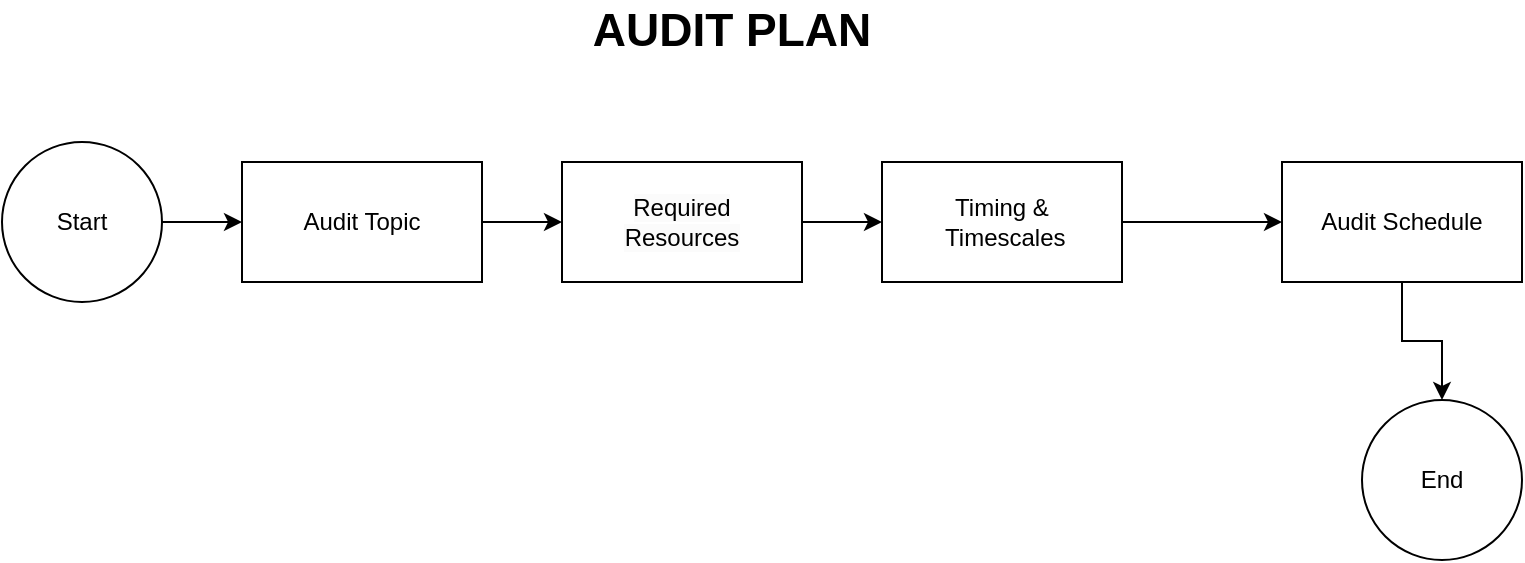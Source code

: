 <mxfile version="24.4.0" type="github" pages="12">
  <diagram id="lnwSR8R6jfKk9h6Ie3Bd" name="Audit Plan">
    <mxGraphModel dx="1050" dy="522" grid="1" gridSize="10" guides="1" tooltips="1" connect="1" arrows="1" fold="1" page="1" pageScale="1" pageWidth="850" pageHeight="1100" math="0" shadow="0">
      <root>
        <mxCell id="0" />
        <mxCell id="1" parent="0" />
        <mxCell id="5NiqL5UEe9PYgALMx7hh-1" value="&lt;b&gt;&lt;font style=&quot;font-size: 23px;&quot;&gt;AUDIT PLAN&lt;/font&gt;&lt;/b&gt;" style="text;html=1;align=center;verticalAlign=middle;whiteSpace=wrap;rounded=0;" parent="1" vertex="1">
          <mxGeometry x="330" y="40" width="150" height="30" as="geometry" />
        </mxCell>
        <mxCell id="YrX_Xoop6cyVScZIV77R-8" style="edgeStyle=orthogonalEdgeStyle;rounded=0;orthogonalLoop=1;jettySize=auto;html=1;exitX=1;exitY=0.5;exitDx=0;exitDy=0;" parent="1" source="YrX_Xoop6cyVScZIV77R-1" edge="1">
          <mxGeometry relative="1" as="geometry">
            <mxPoint x="160" y="151" as="targetPoint" />
          </mxGeometry>
        </mxCell>
        <mxCell id="YrX_Xoop6cyVScZIV77R-1" value="Start" style="ellipse;whiteSpace=wrap;html=1;aspect=fixed;" parent="1" vertex="1">
          <mxGeometry x="40" y="111" width="80" height="80" as="geometry" />
        </mxCell>
        <mxCell id="YrX_Xoop6cyVScZIV77R-10" style="edgeStyle=orthogonalEdgeStyle;rounded=0;orthogonalLoop=1;jettySize=auto;html=1;exitX=1;exitY=0.5;exitDx=0;exitDy=0;" parent="1" source="YrX_Xoop6cyVScZIV77R-3" target="YrX_Xoop6cyVScZIV77R-5" edge="1">
          <mxGeometry relative="1" as="geometry" />
        </mxCell>
        <UserObject label="Audit Topic" link="data:page/id,q2Vaeq3fhbAQ3BX79Ntj" id="YrX_Xoop6cyVScZIV77R-3">
          <mxCell style="rounded=0;whiteSpace=wrap;html=1;" parent="1" vertex="1">
            <mxGeometry x="160" y="121" width="120" height="60" as="geometry" />
          </mxCell>
        </UserObject>
        <mxCell id="q-BE-F-dIzCm2tna2cn6-1" value="" style="edgeStyle=orthogonalEdgeStyle;rounded=0;orthogonalLoop=1;jettySize=auto;html=1;" parent="1" source="YrX_Xoop6cyVScZIV77R-4" target="YrX_Xoop6cyVScZIV77R-6" edge="1">
          <mxGeometry relative="1" as="geometry" />
        </mxCell>
        <mxCell id="YrX_Xoop6cyVScZIV77R-4" value="Timing &amp;amp;&lt;br&gt;&amp;nbsp;Timescales" style="rounded=0;whiteSpace=wrap;html=1;" parent="1" vertex="1">
          <mxGeometry x="480" y="121" width="120" height="60" as="geometry" />
        </mxCell>
        <mxCell id="YrX_Xoop6cyVScZIV77R-11" style="edgeStyle=orthogonalEdgeStyle;rounded=0;orthogonalLoop=1;jettySize=auto;html=1;exitX=1;exitY=0.5;exitDx=0;exitDy=0;" parent="1" source="YrX_Xoop6cyVScZIV77R-5" target="YrX_Xoop6cyVScZIV77R-4" edge="1">
          <mxGeometry relative="1" as="geometry" />
        </mxCell>
        <UserObject label="&lt;br&gt;&lt;span style=&quot;color: rgb(0, 0, 0); font-family: Helvetica; font-size: 12px; font-style: normal; font-variant-ligatures: normal; font-variant-caps: normal; font-weight: 400; letter-spacing: normal; orphans: 2; text-align: center; text-indent: 0px; text-transform: none; widows: 2; word-spacing: 0px; -webkit-text-stroke-width: 0px; white-space: normal; background-color: rgb(251, 251, 251); text-decoration-thickness: initial; text-decoration-style: initial; text-decoration-color: initial; display: inline !important; float: none;&quot;&gt;Required &lt;br&gt;Resources&lt;/span&gt;&lt;div&gt;&lt;br/&gt;&lt;/div&gt;" link="data:page/id,o5pFA6ptwTRjmg64uqGC" id="YrX_Xoop6cyVScZIV77R-5">
          <mxCell style="rounded=0;whiteSpace=wrap;html=1;" parent="1" vertex="1">
            <mxGeometry x="320" y="121" width="120" height="60" as="geometry" />
          </mxCell>
        </UserObject>
        <mxCell id="q-BE-F-dIzCm2tna2cn6-2" value="" style="edgeStyle=orthogonalEdgeStyle;rounded=0;orthogonalLoop=1;jettySize=auto;html=1;" parent="1" source="YrX_Xoop6cyVScZIV77R-6" target="YrX_Xoop6cyVScZIV77R-7" edge="1">
          <mxGeometry relative="1" as="geometry" />
        </mxCell>
        <mxCell id="YrX_Xoop6cyVScZIV77R-6" value="Audit Schedule" style="rounded=0;whiteSpace=wrap;html=1;" parent="1" vertex="1">
          <mxGeometry x="680" y="121" width="120" height="60" as="geometry" />
        </mxCell>
        <mxCell id="YrX_Xoop6cyVScZIV77R-7" value="End" style="ellipse;whiteSpace=wrap;html=1;aspect=fixed;" parent="1" vertex="1">
          <mxGeometry x="720" y="240" width="80" height="80" as="geometry" />
        </mxCell>
      </root>
    </mxGraphModel>
  </diagram>
  <diagram id="X6JPLGF5cvvDZSrAP-lK" name="Plan Details">
    <mxGraphModel dx="1050" dy="522" grid="1" gridSize="10" guides="1" tooltips="1" connect="1" arrows="1" fold="1" page="1" pageScale="1" pageWidth="850" pageHeight="1100" math="0" shadow="0">
      <root>
        <mxCell id="0" />
        <mxCell id="1" parent="0" />
        <mxCell id="zJ_UW1aUisLxtSNOeaRU-3" value="Audit Name" style="rounded=0;whiteSpace=wrap;html=1;" parent="1" vertex="1">
          <mxGeometry x="289" y="176" width="240" height="60" as="geometry" />
        </mxCell>
        <mxCell id="zJ_UW1aUisLxtSNOeaRU-5" value="Audit Objective" style="rounded=0;whiteSpace=wrap;html=1;" parent="1" vertex="1">
          <mxGeometry x="289" y="256" width="240" height="60" as="geometry" />
        </mxCell>
        <mxCell id="zJ_UW1aUisLxtSNOeaRU-6" value="Department" style="rounded=0;whiteSpace=wrap;html=1;" parent="1" vertex="1">
          <mxGeometry x="289" y="336" width="240" height="60" as="geometry" />
        </mxCell>
        <mxCell id="zJ_UW1aUisLxtSNOeaRU-7" value="Process" style="rounded=0;whiteSpace=wrap;html=1;" parent="1" vertex="1">
          <mxGeometry x="289" y="416" width="240" height="60" as="geometry" />
        </mxCell>
        <mxCell id="zJ_UW1aUisLxtSNOeaRU-8" value="Additional Scope" style="rounded=0;whiteSpace=wrap;html=1;" parent="1" vertex="1">
          <mxGeometry x="289" y="496" width="240" height="60" as="geometry" />
        </mxCell>
        <mxCell id="zJ_UW1aUisLxtSNOeaRU-9" value="Audit Criteria&lt;br&gt;Text area for listing standards, policies, or regulations being assessed." style="rounded=0;whiteSpace=wrap;html=1;" parent="1" vertex="1">
          <mxGeometry x="289" y="576" width="240" height="60" as="geometry" />
        </mxCell>
        <mxCell id="6QNcXbgYqfNJcXNbWOAD-5" style="edgeStyle=orthogonalEdgeStyle;rounded=0;orthogonalLoop=1;jettySize=auto;html=1;entryX=0;entryY=0.5;entryDx=0;entryDy=0;" parent="1" source="6QNcXbgYqfNJcXNbWOAD-2" target="6QNcXbgYqfNJcXNbWOAD-4" edge="1">
          <mxGeometry relative="1" as="geometry" />
        </mxCell>
        <mxCell id="6QNcXbgYqfNJcXNbWOAD-2" value="Start" style="ellipse;whiteSpace=wrap;html=1;aspect=fixed;" parent="1" vertex="1">
          <mxGeometry x="170" y="55" width="80" height="80" as="geometry" />
        </mxCell>
        <UserObject label="End" link="data:page/id,lnwSR8R6jfKk9h6Ie3Bd" id="6QNcXbgYqfNJcXNbWOAD-3">
          <mxCell style="ellipse;whiteSpace=wrap;html=1;aspect=fixed;" parent="1" vertex="1">
            <mxGeometry x="550" y="55" width="80" height="80" as="geometry" />
          </mxCell>
        </UserObject>
        <mxCell id="6QNcXbgYqfNJcXNbWOAD-6" style="edgeStyle=orthogonalEdgeStyle;rounded=0;orthogonalLoop=1;jettySize=auto;html=1;exitX=1;exitY=0.5;exitDx=0;exitDy=0;" parent="1" source="6QNcXbgYqfNJcXNbWOAD-4" target="6QNcXbgYqfNJcXNbWOAD-3" edge="1">
          <mxGeometry relative="1" as="geometry" />
        </mxCell>
        <mxCell id="6QNcXbgYqfNJcXNbWOAD-4" value="&lt;b&gt;&lt;font style=&quot;font-size: 16px;&quot;&gt;AUDIT PLAN DETAILS&lt;/font&gt;&lt;/b&gt;" style="rounded=1;whiteSpace=wrap;html=1;" parent="1" vertex="1">
          <mxGeometry x="310" y="65" width="180" height="60" as="geometry" />
        </mxCell>
      </root>
    </mxGraphModel>
  </diagram>
  <diagram id="q2Vaeq3fhbAQ3BX79Ntj" name="Audit Topic">
    <mxGraphModel dx="1050" dy="522" grid="1" gridSize="10" guides="1" tooltips="1" connect="1" arrows="1" fold="1" page="1" pageScale="1" pageWidth="850" pageHeight="1100" math="0" shadow="0">
      <root>
        <mxCell id="0" />
        <mxCell id="1" parent="0" />
        <mxCell id="eNOKokHBGdDFROlR6HYI-2" value="&lt;font style=&quot;font-size: 15px;&quot;&gt;&lt;strong&gt;Topic Name:&lt;/strong&gt; A brief title for the audit topic (e.g., &quot;Procurement Process Compliance&quot;).&lt;/font&gt;" style="rounded=0;whiteSpace=wrap;html=1;" parent="1" vertex="1">
          <mxGeometry x="240" y="180" width="320" height="60" as="geometry" />
        </mxCell>
        <mxCell id="eNOKokHBGdDFROlR6HYI-3" value="&lt;font style=&quot;font-size: 15px;&quot;&gt;&lt;strong&gt;Objective:&lt;/strong&gt; The purpose of auditing this topic (e.g., &quot;Identify gaps in vendor selection practices&quot;).&lt;/font&gt;" style="rounded=0;whiteSpace=wrap;html=1;" parent="1" vertex="1">
          <mxGeometry x="240" y="370" width="320" height="70" as="geometry" />
        </mxCell>
        <mxCell id="eNOKokHBGdDFROlR6HYI-4" value="&lt;font style=&quot;font-size: 15px;&quot;&gt;&lt;strong&gt;Priority Level:&lt;/strong&gt; High, Medium, or Low, based on risk or importance&lt;/font&gt;" style="rounded=0;whiteSpace=wrap;html=1;" parent="1" vertex="1">
          <mxGeometry x="240" y="571" width="320" height="80" as="geometry" />
        </mxCell>
        <mxCell id="5WH4IabSRK4jo-cnwF6_-5" style="edgeStyle=orthogonalEdgeStyle;rounded=0;orthogonalLoop=1;jettySize=auto;html=1;exitX=1;exitY=0.5;exitDx=0;exitDy=0;entryX=0;entryY=0.5;entryDx=0;entryDy=0;" parent="1" source="5WH4IabSRK4jo-cnwF6_-1" target="5WH4IabSRK4jo-cnwF6_-3" edge="1">
          <mxGeometry relative="1" as="geometry" />
        </mxCell>
        <mxCell id="5WH4IabSRK4jo-cnwF6_-1" value="&lt;b&gt;&lt;font style=&quot;font-size: 16px;&quot;&gt;AUDIT TOPIC&lt;/font&gt;&lt;/b&gt;" style="rounded=1;whiteSpace=wrap;html=1;" parent="1" vertex="1">
          <mxGeometry x="350" y="50" width="120" height="60" as="geometry" />
        </mxCell>
        <mxCell id="5WH4IabSRK4jo-cnwF6_-4" style="edgeStyle=orthogonalEdgeStyle;rounded=0;orthogonalLoop=1;jettySize=auto;html=1;exitX=1;exitY=0.5;exitDx=0;exitDy=0;" parent="1" source="5WH4IabSRK4jo-cnwF6_-2" target="5WH4IabSRK4jo-cnwF6_-1" edge="1">
          <mxGeometry relative="1" as="geometry" />
        </mxCell>
        <mxCell id="5WH4IabSRK4jo-cnwF6_-2" value="Start" style="ellipse;whiteSpace=wrap;html=1;aspect=fixed;" parent="1" vertex="1">
          <mxGeometry x="210" y="40" width="80" height="80" as="geometry" />
        </mxCell>
        <UserObject label="End" link="data:page/id,lnwSR8R6jfKk9h6Ie3Bd" id="5WH4IabSRK4jo-cnwF6_-3">
          <mxCell style="ellipse;whiteSpace=wrap;html=1;aspect=fixed;" parent="1" vertex="1">
            <mxGeometry x="540" y="40" width="80" height="80" as="geometry" />
          </mxCell>
        </UserObject>
        <mxCell id="vbwyxKBix4xCpRTmdP4--1" value="&lt;font style=&quot;font-size: 15px;&quot;&gt;&lt;strong&gt;Scope:&lt;/strong&gt; Description of the topic&#39;s focus area (e.g., &quot;Review of purchase orders to ensure compliance with procurement policies&quot;).&lt;/font&gt;" style="rounded=0;whiteSpace=wrap;html=1;" parent="1" vertex="1">
          <mxGeometry x="240" y="270" width="320" height="70" as="geometry" />
        </mxCell>
        <mxCell id="vbwyxKBix4xCpRTmdP4--2" value="&lt;strong style=&quot;font-size: 15px;&quot;&gt;Applicable Standards:&lt;/strong&gt;&amp;nbsp;Relevant standards or guidelines (e.g., &quot;ISO 9001:2015, Section 8.4&quot;)." style="rounded=0;whiteSpace=wrap;html=1;" parent="1" vertex="1">
          <mxGeometry x="240" y="469" width="320" height="70" as="geometry" />
        </mxCell>
        <mxCell id="vbwyxKBix4xCpRTmdP4--3" value="&lt;font style=&quot;font-size: 15px;&quot;&gt;&lt;strong&gt;Department/Process Owner:&lt;/strong&gt; The department or individual responsible for the topic (e.g., Procurement Team).&lt;/font&gt;" style="rounded=0;whiteSpace=wrap;html=1;" parent="1" vertex="1">
          <mxGeometry x="240" y="680" width="320" height="80" as="geometry" />
        </mxCell>
        <mxCell id="vbwyxKBix4xCpRTmdP4--4" value="&lt;font style=&quot;font-size: 15px;&quot;&gt;&lt;strong&gt;Evidence Required:&lt;/strong&gt; List of documents or data to be reviewed (e.g., &quot;Vendor contracts, purchase orders&quot;).&lt;/font&gt;" style="rounded=0;whiteSpace=wrap;html=1;" parent="1" vertex="1">
          <mxGeometry x="241" y="789" width="320" height="80" as="geometry" />
        </mxCell>
      </root>
    </mxGraphModel>
  </diagram>
  <diagram name="Raise Non - Conformity" id="mW-6R9g2St-HQa-Gvcc2">
    <mxGraphModel dx="1434" dy="772" grid="1" gridSize="10" guides="1" tooltips="1" connect="1" arrows="1" fold="1" page="1" pageScale="1" pageWidth="850" pageHeight="1100" math="0" shadow="0">
      <root>
        <mxCell id="0" />
        <mxCell id="1" parent="0" />
        <mxCell id="n-wbg8E86vrRZwKDdy0b-13" value="&lt;font style=&quot;font-size: 25px;&quot;&gt;&lt;b&gt;&lt;u&gt;RAISE NON-CONFORMITY&lt;/u&gt;&lt;/b&gt;&lt;/font&gt;" style="text;html=1;align=center;verticalAlign=middle;resizable=0;points=[];autosize=1;strokeColor=none;fillColor=none;" parent="1" vertex="1">
          <mxGeometry x="230" y="63" width="340" height="40" as="geometry" />
        </mxCell>
        <mxCell id="o8UrbgC1D1KuYhEBTo0t-1" value="&lt;li&gt;&lt;strong&gt;Nonconformity ID&lt;/strong&gt; (Auto-generated unique identifier)&lt;/li&gt;" style="rounded=0;whiteSpace=wrap;html=1;" vertex="1" parent="1">
          <mxGeometry x="40" y="120" width="320" height="40" as="geometry" />
        </mxCell>
        <mxCell id="o8UrbgC1D1KuYhEBTo0t-2" value="&lt;b&gt;Date Raised&lt;/b&gt;" style="rounded=0;whiteSpace=wrap;html=1;" vertex="1" parent="1">
          <mxGeometry x="480" y="120" width="320" height="40" as="geometry" />
        </mxCell>
        <mxCell id="o8UrbgC1D1KuYhEBTo0t-3" value="Auditor Name / ID" style="rounded=0;whiteSpace=wrap;html=1;" vertex="1" parent="1">
          <mxGeometry x="40" y="200" width="320" height="40" as="geometry" />
        </mxCell>
        <mxCell id="CCrLASGQos-RDN-FPQm--1" value="Non Conformity Description" style="rounded=0;whiteSpace=wrap;html=1;" vertex="1" parent="1">
          <mxGeometry x="480" y="201" width="320" height="40" as="geometry" />
        </mxCell>
        <mxCell id="CCrLASGQos-RDN-FPQm--2" value="&#xa;&lt;strong&gt;Category of Nonconformity&lt;/strong&gt; (e.g., ISO standard violation, safety, compliance, quality, etc.)&#xa;&#xa;" style="rounded=0;whiteSpace=wrap;html=1;" vertex="1" parent="1">
          <mxGeometry x="40" y="270" width="320" height="70" as="geometry" />
        </mxCell>
        <mxCell id="CCrLASGQos-RDN-FPQm--3" value="&#xa;&lt;strong&gt;Severity/Impact&lt;/strong&gt; (e.g., Major, Minor, Critical)&#xa;&#xa;" style="rounded=0;whiteSpace=wrap;html=1;" vertex="1" parent="1">
          <mxGeometry x="480" y="271" width="320" height="70" as="geometry" />
        </mxCell>
        <mxCell id="CCrLASGQos-RDN-FPQm--4" value="&#xa;&lt;strong&gt;Evidence/Supporting Documents&lt;/strong&gt; (Attach evidence like photos, documents, or logs)&#xa;&#xa;" style="rounded=0;whiteSpace=wrap;html=1;" vertex="1" parent="1">
          <mxGeometry x="40" y="360" width="320" height="70" as="geometry" />
        </mxCell>
        <mxCell id="CCrLASGQos-RDN-FPQm--6" value="&#xa;&lt;strong&gt;Responsible Party&lt;/strong&gt; (Who is accountable for resolving the nonconformity&#xa;&#xa;" style="rounded=0;whiteSpace=wrap;html=1;" vertex="1" parent="1">
          <mxGeometry x="480" y="360" width="320" height="70" as="geometry" />
        </mxCell>
        <mxCell id="CCrLASGQos-RDN-FPQm--7" value="&lt;strong&gt;Root Cause (if known)&lt;/strong&gt; (Preliminary identification of the underlying cause)" style="rounded=0;whiteSpace=wrap;html=1;" vertex="1" parent="1">
          <mxGeometry x="40" y="460" width="320" height="70" as="geometry" />
        </mxCell>
        <mxCell id="CCrLASGQos-RDN-FPQm--8" value="&#xa;&lt;strong&gt;Deadline for Corrective Action&lt;/strong&gt; (When the issue needs to be resolved by)&#xa;&#xa;" style="rounded=0;whiteSpace=wrap;html=1;" vertex="1" parent="1">
          <mxGeometry x="480" y="460" width="320" height="70" as="geometry" />
        </mxCell>
      </root>
    </mxGraphModel>
  </diagram>
  <diagram id="viNPXzLll0psa8pumUs8" name="Review">
    <mxGraphModel dx="1434" dy="772" grid="1" gridSize="10" guides="1" tooltips="1" connect="1" arrows="1" fold="1" page="1" pageScale="1" pageWidth="850" pageHeight="1100" math="0" shadow="0">
      <root>
        <mxCell id="0" />
        <mxCell id="1" parent="0" />
        <mxCell id="W_Hj_2ecLi17fZ0h97jI-1" value="&lt;font style=&quot;font-size: 25px;&quot;&gt;&lt;b&gt;&lt;u&gt;REVIEW RESPONSE&lt;/u&gt;&lt;/b&gt;&lt;/font&gt;" style="text;html=1;align=center;verticalAlign=middle;resizable=0;points=[];autosize=1;strokeColor=none;fillColor=none;" vertex="1" parent="1">
          <mxGeometry x="265" y="43" width="270" height="40" as="geometry" />
        </mxCell>
        <mxCell id="W_Hj_2ecLi17fZ0h97jI-2" value="&lt;li&gt;&lt;strong&gt;Nonconformity ID&lt;/strong&gt; (Auto-generated unique identifier)&lt;/li&gt;" style="rounded=0;whiteSpace=wrap;html=1;" vertex="1" parent="1">
          <mxGeometry x="40" y="100" width="320" height="40" as="geometry" />
        </mxCell>
        <mxCell id="W_Hj_2ecLi17fZ0h97jI-3" value="&lt;b&gt;Date Reviewed&lt;/b&gt;" style="rounded=0;whiteSpace=wrap;html=1;" vertex="1" parent="1">
          <mxGeometry x="480" y="100" width="320" height="40" as="geometry" />
        </mxCell>
        <mxCell id="W_Hj_2ecLi17fZ0h97jI-4" value="Auditor Name / ID" style="rounded=0;whiteSpace=wrap;html=1;" vertex="1" parent="1">
          <mxGeometry x="40" y="180" width="320" height="40" as="geometry" />
        </mxCell>
        <mxCell id="W_Hj_2ecLi17fZ0h97jI-5" value="&#xa;&lt;strong&gt;Response Status&lt;/strong&gt; (e.g., Accepted, Rejected, In Progress)&#xa;&#xa;" style="rounded=0;whiteSpace=wrap;html=1;" vertex="1" parent="1">
          <mxGeometry x="480" y="181" width="320" height="40" as="geometry" />
        </mxCell>
        <mxCell id="W_Hj_2ecLi17fZ0h97jI-6" value="&#xa;Corrective Action Description&#xa;&#xa;" style="rounded=0;whiteSpace=wrap;html=1;" vertex="1" parent="1">
          <mxGeometry x="40" y="250" width="320" height="70" as="geometry" />
        </mxCell>
        <mxCell id="W_Hj_2ecLi17fZ0h97jI-7" value="&#xa;Corrective Action Plan Due Date&#xa;&#xa;" style="rounded=0;whiteSpace=wrap;html=1;" vertex="1" parent="1">
          <mxGeometry x="480" y="251" width="320" height="70" as="geometry" />
        </mxCell>
        <mxCell id="W_Hj_2ecLi17fZ0h97jI-8" value="&#xa;&lt;strong&gt;Effectiveness of Action&lt;/strong&gt; (Was the corrective action effective in resolving the issue?)&#xa;&#xa;" style="rounded=0;whiteSpace=wrap;html=1;" vertex="1" parent="1">
          <mxGeometry x="40" y="340" width="320" height="70" as="geometry" />
        </mxCell>
        <mxCell id="W_Hj_2ecLi17fZ0h97jI-9" value="&#xa;&lt;strong&gt;Supporting Documentation&lt;/strong&gt; (Additional documents or evidence supporting the review)&#xa;&#xa;" style="rounded=0;whiteSpace=wrap;html=1;" vertex="1" parent="1">
          <mxGeometry x="480" y="340" width="320" height="70" as="geometry" />
        </mxCell>
        <mxCell id="W_Hj_2ecLi17fZ0h97jI-10" value="&#xa;&lt;strong&gt;Comments/Notes&lt;/strong&gt; (Auditor’s observations and feedback on the response)&#xa;&#xa;" style="rounded=0;whiteSpace=wrap;html=1;" vertex="1" parent="1">
          <mxGeometry x="40" y="440" width="320" height="70" as="geometry" />
        </mxCell>
        <mxCell id="W_Hj_2ecLi17fZ0h97jI-22" value="&lt;font style=&quot;font-size: 25px;&quot;&gt;&lt;b&gt;&lt;u&gt;CLOSE NON-CONFORMITY&lt;/u&gt;&lt;/b&gt;&lt;/font&gt;" style="text;html=1;align=center;verticalAlign=middle;resizable=0;points=[];autosize=1;strokeColor=none;fillColor=none;" vertex="1" parent="1">
          <mxGeometry x="227" y="569" width="350" height="40" as="geometry" />
        </mxCell>
        <mxCell id="W_Hj_2ecLi17fZ0h97jI-23" value="&lt;strong&gt;Nonconformity ID&lt;/strong&gt;&amp;nbsp;(Auto-generated unique identifier)" style="rounded=0;whiteSpace=wrap;html=1;" vertex="1" parent="1">
          <mxGeometry x="42" y="626" width="320" height="40" as="geometry" />
        </mxCell>
        <mxCell id="W_Hj_2ecLi17fZ0h97jI-24" value="&lt;b&gt;Date Closed&lt;/b&gt;" style="rounded=0;whiteSpace=wrap;html=1;" vertex="1" parent="1">
          <mxGeometry x="482" y="626" width="320" height="40" as="geometry" />
        </mxCell>
        <mxCell id="W_Hj_2ecLi17fZ0h97jI-25" value="Auditor Name / ID" style="rounded=0;whiteSpace=wrap;html=1;" vertex="1" parent="1">
          <mxGeometry x="42" y="706" width="320" height="40" as="geometry" />
        </mxCell>
        <mxCell id="W_Hj_2ecLi17fZ0h97jI-26" value="&lt;br&gt;&lt;strong&gt;Verification Status&lt;/strong&gt; (e.g., Verified, Not Verified)" style="rounded=0;whiteSpace=wrap;html=1;" vertex="1" parent="1">
          <mxGeometry x="482" y="707" width="320" height="40" as="geometry" />
        </mxCell>
        <mxCell id="W_Hj_2ecLi17fZ0h97jI-27" value="&lt;strong&gt;Final Resolution Description&lt;/strong&gt;&amp;nbsp;(A summary of how the nonconformity was resolved)" style="rounded=0;whiteSpace=wrap;html=1;" vertex="1" parent="1">
          <mxGeometry x="42" y="776" width="320" height="70" as="geometry" />
        </mxCell>
        <mxCell id="W_Hj_2ecLi17fZ0h97jI-28" value="&#xa;&lt;strong&gt;Effectiveness of Action Verified&lt;/strong&gt; (Yes/No or how the effectiveness was verified)&#xa;&#xa;" style="rounded=0;whiteSpace=wrap;html=1;" vertex="1" parent="1">
          <mxGeometry x="482" y="777" width="320" height="70" as="geometry" />
        </mxCell>
        <mxCell id="W_Hj_2ecLi17fZ0h97jI-29" value="&#xa;&lt;strong&gt;Root Cause Addressed&lt;/strong&gt; (Yes/No – whether the root cause has been fully addressed)&#xa;&#xa;" style="rounded=0;whiteSpace=wrap;html=1;" vertex="1" parent="1">
          <mxGeometry x="42" y="866" width="320" height="70" as="geometry" />
        </mxCell>
        <mxCell id="W_Hj_2ecLi17fZ0h97jI-30" value="&#xa;&lt;strong&gt;Evidence of Resolution&lt;/strong&gt; (Attach any supporting documentation that shows resolution)&#xa;&#xa;" style="rounded=0;whiteSpace=wrap;html=1;" vertex="1" parent="1">
          <mxGeometry x="482" y="866" width="320" height="70" as="geometry" />
        </mxCell>
        <mxCell id="W_Hj_2ecLi17fZ0h97jI-31" value="&lt;br&gt;&lt;strong&gt;Comments/Feedback&lt;/strong&gt; (Final remarks from the auditor)&lt;div&gt;&lt;br/&gt;&lt;/div&gt;" style="rounded=0;whiteSpace=wrap;html=1;" vertex="1" parent="1">
          <mxGeometry x="42" y="966" width="320" height="70" as="geometry" />
        </mxCell>
      </root>
    </mxGraphModel>
  </diagram>
  <diagram id="hC9DeblkLHjlxMgl4jq0" name="Page-3">
    <mxGraphModel dx="1434" dy="772" grid="1" gridSize="10" guides="1" tooltips="1" connect="1" arrows="1" fold="1" page="1" pageScale="1" pageWidth="850" pageHeight="1100" math="0" shadow="0">
      <root>
        <mxCell id="0" />
        <mxCell id="1" parent="0" />
        <mxCell id="Ibg9jEnZcSWLd0fKTlPn-1" value="Audit Management System&#xa;├── User Roles and Permissions&#xa;│   ├── Auditors&#xa;│   │   ├── Raise Nonconformities&#xa;│   │   ├── Review Responses&#xa;│   │   └── Close Nonconformities&#xa;│   ├── Auditees&#xa;│   │   ├── Receive Findings&#xa;│   │   ├── Submit Justifications&#xa;│   │   ├── Root Cause Analysis&#xa;│   │   └── Corrective Action Plans&#xa;│   └── System Administrator&#xa;│       ├── Manage User Roles&#xa;│       ├── Manage Permissions&#xa;│       └── System Configuration&#xa;├── Audit Plan&#xa;│   ├── Audit Topics&#xa;│   ├── Required Resources&#xa;│   ├── Timings and Timescales&#xa;│   └── Audit Schedule&#xa;├── Nonconformity Management Module&#xa;│   ├── Raise Nonconformity&#xa;│   │   ├── Document Type and Severity&#xa;│   │   └── Attach Documents and Evidence&#xa;│   ├── Assign Nonconformity&#xa;│   │   ├── Assign to Department or Individual&#xa;│   │   └── Notify Assigned Auditee&#xa;├── Auditee Evaluation and Response Module&#xa;│   ├── Nonconformity Evaluation&#xa;│   │   ├── Accept Findings&#xa;│   │   └── Reject Findings with Justification&#xa;│   ├── Submit Root Cause Analysis&#xa;│   │   ├── Cause Classification&#xa;│   │   ├── Contributing Factors&#xa;│   │   └── Evidence Submission&#xa;├── Corrective Action Plan (CAP) Submission&#xa;│   ├── Submit CAP&#xa;│   │   ├── Actions to Resolve&#xa;│   │   ├── Responsible Person&#xa;│   │   └── Deadline (SMART Criteria)&#xa;│   ├── Approve CAP&#xa;│       ├── Auditor Review&#xa;│       └── Lock Approved CAP&#xa;├── Implementation Tracking&#xa;│   ├── Track Corrective Actions&#xa;│   └── Notifications and Reminders&#xa;├── Nonconformity Closure&#xa;│   ├── Verify Corrective Actions&#xa;│   │   ├── Mark as Closed&#xa;│   │   └── Reopen if Issues Persist&#xa;├── Reporting and Documentation&#xa;│   ├── Nonconformity Report Generation&#xa;│   ├── Audit Trail&#xa;│   └── Audit Findings Dashboard and Metrics" style="text;whiteSpace=wrap;" parent="1" vertex="1">
          <mxGeometry x="80" y="40" width="670" height="1050" as="geometry" />
        </mxCell>
      </root>
    </mxGraphModel>
  </diagram>
  <diagram id="o5pFA6ptwTRjmg64uqGC" name="Required Resources">
    <mxGraphModel dx="1050" dy="522" grid="1" gridSize="10" guides="1" tooltips="1" connect="1" arrows="1" fold="1" page="1" pageScale="1" pageWidth="850" pageHeight="1100" math="0" shadow="0">
      <root>
        <mxCell id="0" />
        <mxCell id="1" parent="0" />
        <mxCell id="E-sHhzWmIK0naYJYRtSK-1" value="&lt;b&gt;&lt;font style=&quot;font-size: 16px;&quot;&gt;REQUIRED RESOURCES&lt;/font&gt;&lt;/b&gt;" style="text;html=1;align=center;verticalAlign=middle;whiteSpace=wrap;rounded=0;" parent="1" vertex="1">
          <mxGeometry x="426" y="40" width="200" height="30" as="geometry" />
        </mxCell>
        <mxCell id="E-sHhzWmIK0naYJYRtSK-2" value="Personnel Required&lt;br&gt;Multi-select dropdown for selecting team members (auditors, technical experts, etc.)." style="rounded=0;whiteSpace=wrap;html=1;" parent="1" vertex="1">
          <mxGeometry x="189" y="100" width="680" height="60" as="geometry" />
        </mxCell>
        <mxCell id="XKKasrAWKx0mt9vLgh9H-1" value="Document Name" style="rounded=0;whiteSpace=wrap;html=1;" parent="1" vertex="1">
          <mxGeometry x="98" y="240" width="110" height="60" as="geometry" />
        </mxCell>
        <mxCell id="XKKasrAWKx0mt9vLgh9H-2" value="Document Category" style="rounded=0;whiteSpace=wrap;html=1;" parent="1" vertex="1">
          <mxGeometry x="218" y="240" width="120" height="60" as="geometry" />
        </mxCell>
        <mxCell id="XKKasrAWKx0mt9vLgh9H-5" value="Responsible Department" style="rounded=0;whiteSpace=wrap;html=1;" parent="1" vertex="1">
          <mxGeometry x="348" y="240" width="150" height="60" as="geometry" />
        </mxCell>
        <mxCell id="XKKasrAWKx0mt9vLgh9H-6" value="Purpose" style="rounded=0;whiteSpace=wrap;html=1;" parent="1" vertex="1">
          <mxGeometry x="508" y="240" width="110" height="60" as="geometry" />
        </mxCell>
        <mxCell id="XKKasrAWKx0mt9vLgh9H-7" value="Deadline Date" style="rounded=0;whiteSpace=wrap;html=1;" parent="1" vertex="1">
          <mxGeometry x="628" y="240" width="110" height="60" as="geometry" />
        </mxCell>
        <mxCell id="XKKasrAWKx0mt9vLgh9H-8" value="ADD MORE" style="rounded=1;whiteSpace=wrap;html=1;fillColor=#0050ef;fontColor=#ffffff;strokeColor=#001DBC;" parent="1" vertex="1">
          <mxGeometry x="768" y="240" width="120" height="60" as="geometry" />
        </mxCell>
        <mxCell id="hZfqaHafyCbD9cGBl5Lh-10" style="edgeStyle=orthogonalEdgeStyle;rounded=0;orthogonalLoop=1;jettySize=auto;html=1;exitX=0.5;exitY=1;exitDx=0;exitDy=0;entryX=1;entryY=0.5;entryDx=0;entryDy=0;" parent="1" source="hZfqaHafyCbD9cGBl5Lh-12" target="hZfqaHafyCbD9cGBl5Lh-13" edge="1">
          <mxGeometry relative="1" as="geometry" />
        </mxCell>
        <mxCell id="hZfqaHafyCbD9cGBl5Lh-11" style="edgeStyle=orthogonalEdgeStyle;rounded=0;orthogonalLoop=1;jettySize=auto;html=1;exitX=0.5;exitY=1;exitDx=0;exitDy=0;entryX=0;entryY=0.5;entryDx=0;entryDy=0;" parent="1" source="hZfqaHafyCbD9cGBl5Lh-12" target="hZfqaHafyCbD9cGBl5Lh-14" edge="1">
          <mxGeometry relative="1" as="geometry" />
        </mxCell>
        <mxCell id="hZfqaHafyCbD9cGBl5Lh-12" value="Start" style="ellipse;whiteSpace=wrap;html=1;aspect=fixed;" parent="1" vertex="1">
          <mxGeometry x="470" y="340" width="80" height="80" as="geometry" />
        </mxCell>
        <mxCell id="hZfqaHafyCbD9cGBl5Lh-13" value="StakeHolder" style="rounded=0;whiteSpace=wrap;html=1;" parent="1" vertex="1">
          <mxGeometry x="306" y="450" width="120" height="60" as="geometry" />
        </mxCell>
        <mxCell id="hZfqaHafyCbD9cGBl5Lh-14" value="DCM" style="rounded=0;whiteSpace=wrap;html=1;" parent="1" vertex="1">
          <mxGeometry x="590" y="450" width="120" height="60" as="geometry" />
        </mxCell>
        <mxCell id="hZfqaHafyCbD9cGBl5Lh-15" style="edgeStyle=orthogonalEdgeStyle;rounded=0;orthogonalLoop=1;jettySize=auto;html=1;exitX=0.5;exitY=0;exitDx=0;exitDy=0;entryX=0.5;entryY=1;entryDx=0;entryDy=0;" parent="1" source="hZfqaHafyCbD9cGBl5Lh-17" target="hZfqaHafyCbD9cGBl5Lh-13" edge="1">
          <mxGeometry relative="1" as="geometry">
            <mxPoint x="454.75" y="750" as="targetPoint" />
            <mxPoint x="510" y="670" as="sourcePoint" />
          </mxGeometry>
        </mxCell>
        <mxCell id="hZfqaHafyCbD9cGBl5Lh-16" style="edgeStyle=orthogonalEdgeStyle;rounded=0;orthogonalLoop=1;jettySize=auto;html=1;exitX=0.5;exitY=0;exitDx=0;exitDy=0;entryX=0.408;entryY=0.996;entryDx=0;entryDy=0;entryPerimeter=0;" parent="1" source="hZfqaHafyCbD9cGBl5Lh-17" target="hZfqaHafyCbD9cGBl5Lh-14" edge="1">
          <mxGeometry relative="1" as="geometry">
            <mxPoint x="564.75" y="750" as="targetPoint" />
            <mxPoint x="510" y="670" as="sourcePoint" />
          </mxGeometry>
        </mxCell>
        <UserObject label="End" link="data:page/id,lnwSR8R6jfKk9h6Ie3Bd" id="hZfqaHafyCbD9cGBl5Lh-17">
          <mxCell style="ellipse;whiteSpace=wrap;html=1;aspect=fixed;" parent="1" vertex="1">
            <mxGeometry x="470" y="630" width="80" height="80" as="geometry" />
          </mxCell>
        </UserObject>
      </root>
    </mxGraphModel>
  </diagram>
  <diagram id="wzSZMDnMDxfwQ8pFT8Lr" name="Page-8">
    <mxGraphModel dx="1114" dy="550" grid="1" gridSize="10" guides="1" tooltips="1" connect="1" arrows="1" fold="1" page="1" pageScale="1" pageWidth="850" pageHeight="1100" math="0" shadow="0">
      <root>
        <mxCell id="0" />
        <mxCell id="1" parent="0" />
        <mxCell id="M8AmNFa0SrrIDIYaV7ys-2" value="&lt;b style=&quot;text-wrap-mode: nowrap;&quot;&gt;&lt;font style=&quot;font-size: 18px;&quot;&gt;Document Managment System&lt;/font&gt;&lt;/b&gt;" style="rounded=1;whiteSpace=wrap;html=1;" vertex="1" parent="1">
          <mxGeometry x="250" y="120" width="300" height="60" as="geometry" />
        </mxCell>
        <mxCell id="M8AmNFa0SrrIDIYaV7ys-3" value="Start" style="ellipse;whiteSpace=wrap;html=1;aspect=fixed;" vertex="1" parent="1">
          <mxGeometry x="90" y="110" width="80" height="80" as="geometry" />
        </mxCell>
        <mxCell id="M8AmNFa0SrrIDIYaV7ys-4" value="End" style="ellipse;whiteSpace=wrap;html=1;aspect=fixed;" vertex="1" parent="1">
          <mxGeometry x="630" y="110" width="80" height="80" as="geometry" />
        </mxCell>
      </root>
    </mxGraphModel>
  </diagram>
  <diagram id="oqZFtcRyAseJt_Be3MBC" name="Page-9">
    <mxGraphModel dx="1114" dy="550" grid="1" gridSize="10" guides="1" tooltips="1" connect="1" arrows="1" fold="1" page="1" pageScale="1" pageWidth="850" pageHeight="1100" math="0" shadow="0">
      <root>
        <mxCell id="0" />
        <mxCell id="1" parent="0" />
        <mxCell id="onYEMt5nejddXEX5JsE8-1" value="&lt;font style=&quot;font-size: 22px;&quot;&gt;&lt;b&gt;Stakeholder&lt;/b&gt;&lt;/font&gt;" style="text;html=1;align=center;verticalAlign=middle;resizable=0;points=[];autosize=1;strokeColor=none;fillColor=none;" vertex="1" parent="1">
          <mxGeometry x="315" y="20" width="150" height="40" as="geometry" />
        </mxCell>
        <mxCell id="onYEMt5nejddXEX5JsE8-2" value="Choose Auditess" style="rounded=0;whiteSpace=wrap;html=1;" vertex="1" parent="1">
          <mxGeometry x="320" y="140" width="120" height="60" as="geometry" />
        </mxCell>
      </root>
    </mxGraphModel>
  </diagram>
  <diagram id="pQjyzq0iqgrYzBJx_Rjg" name="Page-10">
    <mxGraphModel dx="1013" dy="500" grid="1" gridSize="10" guides="1" tooltips="1" connect="1" arrows="1" fold="1" page="1" pageScale="1" pageWidth="850" pageHeight="1100" math="0" shadow="0">
      <root>
        <mxCell id="0" />
        <mxCell id="1" parent="0" />
        <mxCell id="eXzdJFSAje5jBEXkIKhx-1" value="Timings and Timescales  &#xa;├── Overview  &#xa;│   ├── Description:  &#xa;│   │   This module focuses on defining, managing, and monitoring the timeline of audit activities.  &#xa;│   │   It ensures all audit phases are executed within the defined schedules and durations.  &#xa;│   │   Includes flexibility to reschedule phases based on unforeseen circumstances.  &#xa;│   ├── Key Objectives:  &#xa;│   │   ├── Provide clear deadlines for each audit phase.  &#xa;│   │   ├── Allow rescheduling based on availability of resources or delays.  &#xa;│   │   ├── Ensure auditors and auditees have visibility of audit timelines.  &#xa;│   │   └── Maintain an audit trail of changes to schedules.  &#xa;├── Components  &#xa;│   ├── Schedule Dates:  &#xa;│   │   ├── Define start and end dates for:  &#xa;│   │   │   ├── Planning Phase  &#xa;│   │   │   ├── Execution Phase  &#xa;│   │   │   ├── Reporting Phase  &#xa;│   │   │   ├── Nonconformity Response Phase  &#xa;│   │   │   └── Corrective Action Implementation Phase  &#xa;│   │   ├── Example:  &#xa;│   │   │   ├── Start Date: 01-Dec-2024  &#xa;│   │   │   ├── End Date: 15-Dec-2024  &#xa;│   │   │   └── Buffer for Adjustments: 2 Days  &#xa;│   │   └── Notifications: Automatic reminders and alerts for approaching deadlines.  &#xa;│   ├── Duration of Each Phase:  &#xa;│   │   ├── Determine how long each phase will take:  &#xa;│   │   │   ├── Planning Phase: 2 Weeks  &#xa;│   │   │   ├── Execution Phase: 3 Weeks  &#xa;│   │   │   ├── Reporting Phase: 1 Week  &#xa;│   │   │   ├── Nonconformity Response Phase: 2 Weeks  &#xa;│   │   │   └── Corrective Action Implementation Phase: Ongoing  &#xa;│   │   ├── Manage overlaps for parallel tasks to optimize timelines.  &#xa;│   │   └── Use Gantt charts or similar tools to visualize timelines.  &#xa;├── Permissions  &#xa;│   ├── Create:  &#xa;│   │   ├── Allowed for: **Auditors**  &#xa;│   │   └── Tasks:  &#xa;│   │       ├── Add new schedule entries for audit phases.  &#xa;│   │       ├── Propose tentative timelines for auditee response.  &#xa;│   │       └── Input buffer periods for delays or conflicts.  &#xa;│   ├── Read:  &#xa;│   │   ├── Allowed for: **Auditors, System Administrators**  &#xa;│   │   └── Tasks:  &#xa;│   │       ├── View current and past audit schedules.  &#xa;│   │       ├── Monitor deadlines and track real-time status of audit phases.  &#xa;│   │       └── Access a historical log of timing adjustments.  &#xa;│   ├── Update:  &#xa;│   │   ├── Allowed for: **Auditors**  &#xa;│   │   └── Tasks:  &#xa;│   │       ├── Modify start or end dates if delays occur.  &#xa;│   │       ├── Adjust phase durations based on resource availability.  &#xa;│   │       └── Reassign timelines if conflicts with other audits arise.  &#xa;│   ├── Delete:  &#xa;│   │   ├── Allowed for: **System Administrators**  &#xa;│   │   └── Tasks:  &#xa;│   │       ├── Remove outdated or cancelled schedules.  &#xa;│   │       ├── Clear incorrect entries in the schedule.  &#xa;│   │       └── Ensure deleted records are logged for audit trail.  &#xa;├── Workflow  &#xa;│   ├── Step 1: **Define Timings and Timescales**  &#xa;│   │   ├── Auditor creates an initial timeline for the audit plan.  &#xa;│   │   ├── Key inputs:  &#xa;│   │   │   ├── Start and end dates for each phase.  &#xa;│   │   │   ├── Availability of resources.  &#xa;│   │   │   ├── Organizational priorities.  &#xa;│   │   │   └── Required buffer periods.  &#xa;│   │   └── Example: Planning Phase: 01-Dec-2024 to 14-Dec-2024  &#xa;│   ├── Step 2: **Approval and Notifications**  &#xa;│   │   ├── Timeline is shared with relevant stakeholders (e.g., Auditors, Auditees).  &#xa;│   │   ├── System sends notifications for deadlines and milestones.  &#xa;│   │   └── Adjustments can be requested during this stage.  &#xa;│   ├── Step 3: **Monitor and Update Timelines**  &#xa;│   │   ├── Auditors track real-time progress of each phase.  &#xa;│   │   ├── Adjustments are made in case of delays or resource shortages.  &#xa;│   │   ├── Automatic notifications sent to affected stakeholders for updates.  &#xa;│   │   └── Changes logged for audit trail.  &#xa;│   ├── Step 4: **Completion**  &#xa;│   │   ├── Final phase timelines locked for reporting.  &#xa;│   │   └── Historical data is archived for future audits.  &#xa;├── Features  &#xa;│   ├── Gantt Chart Visualization: To track overlapping phases.  &#xa;│   ├── Automatic Reminders: To notify stakeholders of deadlines.  &#xa;│   ├── Audit Trail: To log changes to timings and timescales.  &#xa;│   ├── Conflict Checker: To ensure resources aren’t overbooked.  &#xa;│   └── Report Generation: Export timelines and schedules for documentation." style="text;whiteSpace=wrap;" vertex="1" parent="1">
          <mxGeometry x="90" y="10" width="710" height="1250" as="geometry" />
        </mxCell>
      </root>
    </mxGraphModel>
  </diagram>
  <diagram id="vQ_rprRKp0mrq_bhoC6c" name="Page-11">
    <mxGraphModel dx="1114" dy="550" grid="1" gridSize="10" guides="1" tooltips="1" connect="1" arrows="1" fold="1" page="1" pageScale="1" pageWidth="850" pageHeight="1100" math="0" shadow="0">
      <root>
        <mxCell id="0" />
        <mxCell id="1" parent="0" />
        <mxCell id="pYh_apa1c2o0lE3EVgvo-1" value="Audit Plan UI&#xa;|&#xa;├── 1. Audit Plan Overview Screen&#xa;|   ├── Overview of the Audit Plan&#xa;|   ├── Display general details like Audit Name, Scope, and Objectives.&#xa;|   ├── User Permissions:&#xa;|   |   ├── **Auditors**: Can view, edit, and modify audit details.&#xa;|   |   └── **Auditees**: Can only view the overview.&#xa;|   └── Actions:&#xa;|       ├── Edit Audit Plan (Auditors)&#xa;|       └── View Audit Plan (Auditees)&#xa;|&#xa;├── 2. Audit Topics Screen&#xa;|   ├── List of Audit Topics&#xa;|   |   ├── Each topic displayed with a title and description.&#xa;|   |   └── Permissions:&#xa;|   |       ├── **Auditors**: Can add, edit, or remove topics.&#xa;|   |       └── **Auditees**: Can only view topics.&#xa;|   └── Actions:&#xa;|       ├── Add/Edit Topic (Auditors)&#xa;|       └── View Topic Details (Auditees)&#xa;|&#xa;├── 3. Required Resources Screen&#xa;|   ├── Personnel Assignment Section&#xa;|   |   ├── Display list of personnel required for each audit task.&#xa;|   |   ├── List of assigned personnel for each audit topic.&#xa;|   |   └── Permissions:&#xa;|   |       ├── **System Admins**: Can assign personnel.&#xa;|   |       ├── **Auditors**: Can suggest or modify assignments.&#xa;|   |       └── **Auditees**: Can confirm availability.&#xa;|   ├── Documentation Section&#xa;|   |   ├── List of required documents (with upload/download option).&#xa;|   |   └── Permissions:&#xa;|   |       ├── **Auditors**: Can request and review documents.&#xa;|   |       └── **Auditees**: Can upload and view documents.&#xa;|   └── Actions:&#xa;|       ├── Assign Personnel (System Admins)&#xa;|       ├── Suggest Personnel (Auditors)&#xa;|       └── Upload Documentation (Auditees)&#xa;|&#xa;├── 4. Timings and Timescales Screen&#xa;|   ├── Audit Dates and Timescales&#xa;|   |   ├── Calendar view showing planned dates for each activity.&#xa;|   |   ├── Timeline for the audit process (e.g., start and end dates for each phase).&#xa;|   |   └── Permissions:&#xa;|   |       ├── **System Admins**: Can set audit dates.&#xa;|   |       ├── **Auditors**: Can suggest timing adjustments.&#xa;|   |       └── **Auditees**: Can confirm their availability.&#xa;|   ├── Opening Meeting Agenda&#xa;|   |   ├── Display the agenda with detailed timing and activities.&#xa;|   |   └── Permissions:&#xa;|   |       ├── **Auditors**: Can prepare and modify the agenda.&#xa;|   |       └── **Auditees**: Can only view the agenda.&#xa;|   └── Actions:&#xa;|       ├── Edit Dates (System Admins)&#xa;|       ├── Suggest Timing Adjustments (Auditors)&#xa;|       └── Confirm Availability (Auditees)&#xa;|&#xa;├── 5. Audit Schedule Screen&#xa;|   ├── Detailed Activity List&#xa;|   |   ├── List of audit activities (e.g., documentation review, meetings).&#xa;|   |   ├── Display who is responsible for each activity.&#xa;|   |   └── Permissions:&#xa;|   |       ├── **Auditors**: Can create, assign, or modify activities.&#xa;|   |       └── **Auditees**: Can view assigned activities.&#xa;|   ├── Resource Requirements for Activities&#xa;|   |   ├── List of resources (tools, systems, people) required for each activity.&#xa;|   |   └── Permissions:&#xa;|   |       ├── **Auditors**: Can define resource requirements.&#xa;|   |       └── **Auditees**: Ensure resources are available for the activities.&#xa;|   └── Actions:&#xa;|       ├── Add/Modify Activity (Auditors)&#xa;|       ├── View Activities (Auditees)&#xa;|       └── Confirm Resource Availability (Auditees)&#xa;|&#xa;└── 6. Audit Summary and Confirmation Screen&#xa;    ├── Summary of the Audit Plan&#xa;    ├── Final confirmation of all topics, resources, and schedules.&#xa;    ├── User Permissions:&#xa;    |   ├── **Auditors**: Can review the final summary and make any last adjustments.&#xa;    |   └── **Auditees**: Can only view and confirm.&#xa;    └── Actions:&#xa;        ├── Confirm Final Plan (Auditees)&#xa;        └── Review and Adjust (Auditors)" style="text;whiteSpace=wrap;" vertex="1" parent="1">
          <mxGeometry x="210" y="80" width="490" height="1230" as="geometry" />
        </mxCell>
      </root>
    </mxGraphModel>
  </diagram>
  <diagram id="RQ-eYbyqXjk2bQYSHkOz" name="Timings and Timescales">
    <mxGraphModel dx="1615" dy="803" grid="1" gridSize="10" guides="1" tooltips="1" connect="1" arrows="1" fold="1" page="1" pageScale="1" pageWidth="850" pageHeight="1100" math="0" shadow="0">
      <root>
        <mxCell id="0" />
        <mxCell id="1" parent="0" />
        <mxCell id="XHb9oUEetxBwOP2MdBU4-6" value="" style="edgeStyle=orthogonalEdgeStyle;rounded=0;orthogonalLoop=1;jettySize=auto;html=1;" edge="1" parent="1" target="XHb9oUEetxBwOP2MdBU4-5">
          <mxGeometry relative="1" as="geometry">
            <mxPoint x="715" y="140" as="sourcePoint" />
          </mxGeometry>
        </mxCell>
        <mxCell id="XHb9oUEetxBwOP2MdBU4-1" value="&lt;u&gt;&lt;font color=&quot;#ff3333&quot;&gt;&lt;b&gt;&lt;font style=&quot;font-size: 16px;&quot;&gt;Timings and Timescales&lt;/font&gt;&lt;/b&gt;&lt;br&gt;&lt;/font&gt;&lt;/u&gt;&lt;font style=&quot;font-size: 13px;&quot; color=&quot;#4d4d4d&quot;&gt;&lt;font style=&quot;font-size: 13px;&quot;&gt;It schedules key milestones and activities for the audit process, ensuring efficient management, resource allocation, and task timeframes&lt;/font&gt;&lt;/font&gt;&lt;font style=&quot;font-size: 13px;&quot;&gt;.&lt;/font&gt;" style="rounded=0;whiteSpace=wrap;html=1;" vertex="1" parent="1">
          <mxGeometry x="470" y="20" width="490" height="110" as="geometry" />
        </mxCell>
        <mxCell id="XHb9oUEetxBwOP2MdBU4-8" value="" style="edgeStyle=orthogonalEdgeStyle;rounded=0;orthogonalLoop=1;jettySize=auto;html=1;" edge="1" parent="1" source="XHb9oUEetxBwOP2MdBU4-5" target="XHb9oUEetxBwOP2MdBU4-7">
          <mxGeometry relative="1" as="geometry" />
        </mxCell>
        <mxCell id="XHb9oUEetxBwOP2MdBU4-20" value="" style="edgeStyle=orthogonalEdgeStyle;rounded=0;orthogonalLoop=1;jettySize=auto;html=1;" edge="1" parent="1" source="XHb9oUEetxBwOP2MdBU4-5" target="XHb9oUEetxBwOP2MdBU4-19">
          <mxGeometry relative="1" as="geometry" />
        </mxCell>
        <mxCell id="XHb9oUEetxBwOP2MdBU4-5" value="&lt;font style=&quot;&quot;&gt;&lt;b style=&quot;font-size: 15px;&quot;&gt;Opening Meeting&lt;br&gt;&lt;/b&gt;&lt;font color=&quot;#4d4d4d&quot; style=&quot;font-size: 13px;&quot;&gt;Involves scheduling the opening meeting, introducing the audit team, setting expectations, and outlining the audit process timeline.&lt;/font&gt;&lt;span style=&quot;font-size: 15px;&quot;&gt;&lt;b&gt;&lt;/b&gt;&lt;/span&gt;&lt;/font&gt;" style="whiteSpace=wrap;html=1;rounded=0;" vertex="1" parent="1">
          <mxGeometry x="320" y="210" width="405" height="110" as="geometry" />
        </mxCell>
        <mxCell id="XHb9oUEetxBwOP2MdBU4-7" value="&lt;font style=&quot;font-size: 13px;&quot;&gt;&lt;b&gt;&lt;font style=&quot;font-size: 15px;&quot;&gt;Audit Preparation and Planning&lt;/font&gt;&lt;/b&gt;&lt;b style=&quot;font-size: 15px;&quot;&gt;&lt;br&gt;&lt;/b&gt;&lt;font color=&quot;#4d4d4d&quot;&gt;Outlines preparation tasks, including resource gathering and scheduling, with fields for &lt;strong&gt;Start/End Dates&lt;/strong&gt;, &lt;strong&gt;Time&lt;/strong&gt;, &lt;strong&gt;Details&lt;/strong&gt;, and &lt;strong&gt;Document Upload&lt;/strong&gt;.&lt;/font&gt;&lt;/font&gt;" style="whiteSpace=wrap;html=1;rounded=0;strokeColor=default;align=center;verticalAlign=middle;fontFamily=Helvetica;fontSize=12;fontColor=default;fillColor=default;" vertex="1" parent="1">
          <mxGeometry x="320" y="360" width="405" height="110" as="geometry" />
        </mxCell>
        <mxCell id="XHb9oUEetxBwOP2MdBU4-9" value="" style="edgeStyle=orthogonalEdgeStyle;rounded=0;orthogonalLoop=1;jettySize=auto;html=1;" edge="1" parent="1" target="XHb9oUEetxBwOP2MdBU4-10">
          <mxGeometry relative="1" as="geometry">
            <mxPoint x="522.5" y="470" as="sourcePoint" />
          </mxGeometry>
        </mxCell>
        <mxCell id="XHb9oUEetxBwOP2MdBU4-10" value="&lt;font style=&quot;&quot;&gt;&lt;font style=&quot;font-size: 15px;&quot;&gt;&lt;b&gt;Main Audit Activities&lt;/b&gt;&lt;/font&gt;&lt;b style=&quot;font-size: 15px;&quot;&gt;&lt;br&gt;&lt;/b&gt;&lt;font color=&quot;#4d4d4d&quot; style=&quot;font-size: 13px;&quot;&gt;Defines and schedules core audit activities, such as document review, interviews, meetings, and workplace visits with timeframes.&lt;/font&gt;&lt;/font&gt;" style="whiteSpace=wrap;html=1;rounded=0;strokeColor=default;align=center;verticalAlign=middle;fontFamily=Helvetica;fontSize=12;fontColor=default;fillColor=default;" vertex="1" parent="1">
          <mxGeometry x="320" y="510" width="405" height="110" as="geometry" />
        </mxCell>
        <mxCell id="XHb9oUEetxBwOP2MdBU4-11" value="" style="edgeStyle=orthogonalEdgeStyle;rounded=0;orthogonalLoop=1;jettySize=auto;html=1;" edge="1" parent="1" target="XHb9oUEetxBwOP2MdBU4-12">
          <mxGeometry relative="1" as="geometry">
            <mxPoint x="522.5" y="620" as="sourcePoint" />
          </mxGeometry>
        </mxCell>
        <mxCell id="XHb9oUEetxBwOP2MdBU4-16" style="edgeStyle=orthogonalEdgeStyle;rounded=0;orthogonalLoop=1;jettySize=auto;html=1;entryX=0.5;entryY=0;entryDx=0;entryDy=0;" edge="1" parent="1" source="XHb9oUEetxBwOP2MdBU4-12" target="XHb9oUEetxBwOP2MdBU4-14">
          <mxGeometry relative="1" as="geometry" />
        </mxCell>
        <mxCell id="XHb9oUEetxBwOP2MdBU4-12" value="&lt;font style=&quot;&quot;&gt;&lt;b&gt;&lt;font style=&quot;font-size: 15px;&quot;&gt;Review and Reporting&lt;/font&gt;&lt;/b&gt;&lt;br&gt;&lt;font color=&quot;#4d4d4d&quot; style=&quot;font-size: 13px;&quot;&gt;Involves reviewing audit findings, compiling the final report, and presenting it to stakeholders with a defined timeline.&lt;/font&gt;&lt;/font&gt;" style="whiteSpace=wrap;html=1;rounded=0;strokeColor=default;align=center;verticalAlign=middle;fontFamily=Helvetica;fontSize=12;fontColor=default;fillColor=default;" vertex="1" parent="1">
          <mxGeometry x="320" y="680" width="405" height="110" as="geometry" />
        </mxCell>
        <mxCell id="XHb9oUEetxBwOP2MdBU4-14" value="&lt;font style=&quot;&quot;&gt;&lt;b style=&quot;font-size: 15px;&quot;&gt;&lt;font style=&quot;font-size: 15px;&quot;&gt;Closing Meeting&lt;/font&gt;&lt;/b&gt;&lt;br&gt;&lt;font color=&quot;#4d4d4d&quot; style=&quot;font-size: 13px;&quot;&gt;Schedules the closing meeting to present audit findings, recommendations, and next steps, ensuring all stakeholders are aligned.&lt;/font&gt;&lt;/font&gt;" style="whiteSpace=wrap;html=1;rounded=0;strokeColor=default;align=center;verticalAlign=middle;fontFamily=Helvetica;fontSize=12;fontColor=default;fillColor=default;" vertex="1" parent="1">
          <mxGeometry x="320" y="840" width="405" height="110" as="geometry" />
        </mxCell>
        <mxCell id="XHb9oUEetxBwOP2MdBU4-17" style="edgeStyle=orthogonalEdgeStyle;rounded=0;orthogonalLoop=1;jettySize=auto;html=1;entryX=0.5;entryY=0;entryDx=0;entryDy=0;" edge="1" parent="1" target="XHb9oUEetxBwOP2MdBU4-18">
          <mxGeometry relative="1" as="geometry">
            <mxPoint x="512.5" y="950" as="sourcePoint" />
          </mxGeometry>
        </mxCell>
        <mxCell id="XHb9oUEetxBwOP2MdBU4-18" value="&lt;font style=&quot;&quot;&gt;&lt;b style=&quot;font-size: 15px;&quot;&gt;&amp;nbsp;Follow-up and Action Plan&lt;br&gt;&lt;/b&gt;&lt;font color=&quot;#4d4d4d&quot; style=&quot;font-size: 13px;&quot;&gt;Tracks the implementation of audit recommendations and ensures follow-up actions are completed within a specified timeframe.&lt;/font&gt;&lt;/font&gt;" style="whiteSpace=wrap;html=1;rounded=0;strokeColor=default;align=center;verticalAlign=middle;fontFamily=Helvetica;fontSize=12;fontColor=default;fillColor=default;" vertex="1" parent="1">
          <mxGeometry x="310" y="1000" width="405" height="110" as="geometry" />
        </mxCell>
        <mxCell id="XHb9oUEetxBwOP2MdBU4-19" value="&lt;div style=&quot;text-align: justify;&quot;&gt;&lt;font color=&quot;#ff3333&quot;&gt;&lt;span style=&quot;font-size: 14px;&quot;&gt;&lt;br&gt;&lt;/span&gt;&lt;/font&gt;&lt;/div&gt;&lt;font style=&quot;font-size: 14px;&quot;&gt;&lt;div style=&quot;text-align: justify;&quot;&gt;&lt;strong style=&quot;background-color: initial; text-align: left;&quot;&gt;Date Picker&lt;/strong&gt;&lt;span style=&quot;background-color: initial; text-align: left;&quot;&gt;: Meeting date&lt;/span&gt;&lt;/div&gt;&lt;strong style=&quot;text-align: left; background-color: initial;&quot;&gt;&lt;div style=&quot;text-align: justify;&quot;&gt;&lt;strong style=&quot;background-color: initial;&quot;&gt;Time Picker&lt;/strong&gt;&lt;span style=&quot;background-color: initial; font-weight: normal;&quot;&gt;: Meeting time&lt;/span&gt;&lt;/div&gt;&lt;/strong&gt;&lt;strong style=&quot;text-align: left; background-color: initial;&quot;&gt;&lt;div style=&quot;text-align: justify;&quot;&gt;&lt;strong style=&quot;background-color: initial;&quot;&gt;Text Box&lt;/strong&gt;&lt;span style=&quot;background-color: initial; font-weight: normal;&quot;&gt;: Meeting agenda&lt;/span&gt;&lt;/div&gt;&lt;/strong&gt;&lt;/font&gt;" style="whiteSpace=wrap;html=1;rounded=0;align=center;fillColor=#f9f7ed;strokeColor=none;fillStyle=auto;gradientColor=none;" vertex="1" parent="1">
          <mxGeometry x="805" y="220" width="245" height="90" as="geometry" />
        </mxCell>
        <mxCell id="XHb9oUEetxBwOP2MdBU4-21" value="" style="edgeStyle=orthogonalEdgeStyle;rounded=0;orthogonalLoop=1;jettySize=auto;html=1;" edge="1" parent="1" target="XHb9oUEetxBwOP2MdBU4-22">
          <mxGeometry relative="1" as="geometry">
            <mxPoint x="725" y="415" as="sourcePoint" />
          </mxGeometry>
        </mxCell>
        <mxCell id="XHb9oUEetxBwOP2MdBU4-22" value="&lt;div style=&quot;text-align: justify;&quot;&gt;&lt;span style=&quot;font-size: 14px;&quot;&gt;&lt;br&gt;&lt;/span&gt;&lt;/div&gt;&lt;font style=&quot;font-size: 14px;&quot;&gt;&lt;div style=&quot;text-align: justify;&quot;&gt;&lt;strong style=&quot;background-color: initial; text-align: left;&quot;&gt;Date Picker&lt;/strong&gt;&lt;span style=&quot;background-color: initial; text-align: left;&quot;&gt;: Preparation start date&lt;/span&gt;&lt;/div&gt;&lt;strong style=&quot;text-align: left; background-color: initial;&quot;&gt;&lt;div style=&quot;text-align: justify;&quot;&gt;&lt;strong style=&quot;background-color: initial;&quot;&gt;Date Picker&lt;/strong&gt;&lt;span style=&quot;background-color: initial; font-weight: normal;&quot;&gt;: Preparation end date&lt;/span&gt;&lt;/div&gt;&lt;/strong&gt;&lt;strong style=&quot;text-align: left; background-color: initial;&quot;&gt;&lt;div style=&quot;text-align: justify;&quot;&gt;&lt;strong style=&quot;background-color: initial;&quot;&gt;Time Picker&lt;/strong&gt;&lt;span style=&quot;background-color: initial; font-weight: normal;&quot;&gt;: Preparation time&lt;/span&gt;&lt;/div&gt;&lt;/strong&gt;&lt;strong style=&quot;text-align: left; background-color: initial;&quot;&gt;&lt;div style=&quot;text-align: justify;&quot;&gt;&lt;strong style=&quot;background-color: initial;&quot;&gt;Text Box&lt;/strong&gt;&lt;span style=&quot;background-color: initial; font-weight: normal;&quot;&gt;: Preparation details&lt;/span&gt;&lt;/div&gt;&lt;/strong&gt;&lt;strong style=&quot;text-align: left; background-color: initial;&quot;&gt;&lt;div style=&quot;text-align: justify;&quot;&gt;&lt;strong style=&quot;background-color: initial;&quot;&gt;File Upload&lt;/strong&gt;&lt;span style=&quot;background-color: initial; font-weight: normal;&quot;&gt;: Upload documents&lt;/span&gt;&lt;/div&gt;&lt;/strong&gt;&lt;/font&gt;" style="whiteSpace=wrap;html=1;rounded=0;fillColor=#f9f7ed;strokeColor=none;fillStyle=auto;gradientColor=none;" vertex="1" parent="1">
          <mxGeometry x="805" y="357.5" width="245" height="115" as="geometry" />
        </mxCell>
        <mxCell id="XHb9oUEetxBwOP2MdBU4-23" value="" style="edgeStyle=orthogonalEdgeStyle;rounded=0;orthogonalLoop=1;jettySize=auto;html=1;" edge="1" parent="1" target="XHb9oUEetxBwOP2MdBU4-24">
          <mxGeometry relative="1" as="geometry">
            <mxPoint x="725" y="565" as="sourcePoint" />
          </mxGeometry>
        </mxCell>
        <mxCell id="XHb9oUEetxBwOP2MdBU4-24" value="&lt;div style=&quot;text-align: justify;&quot;&gt;&lt;strong style=&quot;font-size: 14px; background-color: initial; text-align: left;&quot;&gt;Date Picker&lt;/strong&gt;&lt;span style=&quot;font-size: 14px; background-color: initial; text-align: left;&quot;&gt;: Activity start date&lt;/span&gt;&lt;/div&gt;&lt;font style=&quot;font-size: 14px;&quot;&gt;&lt;div style=&quot;text-align: justify;&quot;&gt;&lt;strong style=&quot;background-color: initial; text-align: left;&quot;&gt;Date Picker&lt;/strong&gt;&lt;span style=&quot;background-color: initial; text-align: left;&quot;&gt;: Activity end date&lt;/span&gt;&lt;/div&gt;&lt;strong style=&quot;text-align: left; background-color: initial;&quot;&gt;&lt;div style=&quot;text-align: justify;&quot;&gt;&lt;strong style=&quot;background-color: initial;&quot;&gt;Time Picker&lt;/strong&gt;&lt;span style=&quot;background-color: initial; font-weight: normal;&quot;&gt;: Daily activity hours&lt;/span&gt;&lt;/div&gt;&lt;/strong&gt;&lt;strong style=&quot;text-align: left; background-color: initial;&quot;&gt;&lt;div style=&quot;text-align: justify;&quot;&gt;&lt;strong style=&quot;background-color: initial;&quot;&gt;Text Box&lt;/strong&gt;&lt;span style=&quot;background-color: initial; font-weight: normal;&quot;&gt;: Activity details&lt;/span&gt;&lt;/div&gt;&lt;/strong&gt;&lt;strong style=&quot;text-align: left; background-color: initial;&quot;&gt;&lt;div style=&quot;text-align: justify;&quot;&gt;&lt;strong style=&quot;background-color: initial;&quot;&gt;Multi-Select Dropdown&lt;/strong&gt;&lt;span style=&quot;background-color: initial; font-weight: normal;&quot;&gt;: Assigned personnel&lt;/span&gt;&lt;/div&gt;&lt;/strong&gt;&lt;/font&gt;" style="whiteSpace=wrap;html=1;rounded=0;fillColor=#f9f7ed;strokeColor=none;fillStyle=auto;gradientColor=none;" vertex="1" parent="1">
          <mxGeometry x="805" y="505" width="315" height="120" as="geometry" />
        </mxCell>
        <mxCell id="XHb9oUEetxBwOP2MdBU4-25" value="" style="edgeStyle=orthogonalEdgeStyle;rounded=0;orthogonalLoop=1;jettySize=auto;html=1;" edge="1" parent="1" target="XHb9oUEetxBwOP2MdBU4-26">
          <mxGeometry relative="1" as="geometry">
            <mxPoint x="725" y="735" as="sourcePoint" />
          </mxGeometry>
        </mxCell>
        <mxCell id="XHb9oUEetxBwOP2MdBU4-26" value="&lt;div style=&quot;text-align: justify;&quot;&gt;&lt;strong style=&quot;font-size: 14px; background-color: initial;&quot;&gt;Date Picker&lt;/strong&gt;&lt;span style=&quot;font-size: 14px; background-color: initial;&quot;&gt;: Review start date&lt;/span&gt;&lt;/div&gt;&lt;font style=&quot;font-size: 14px;&quot;&gt;&lt;div style=&quot;text-align: justify;&quot;&gt;&lt;strong style=&quot;background-color: initial;&quot;&gt;Date Picker&lt;/strong&gt;&lt;span style=&quot;background-color: initial;&quot;&gt;: Review end date&lt;/span&gt;&lt;/div&gt;&lt;strong style=&quot;background-color: initial;&quot;&gt;&lt;div style=&quot;text-align: justify;&quot;&gt;&lt;strong style=&quot;background-color: initial;&quot;&gt;Time Picker&lt;/strong&gt;&lt;span style=&quot;background-color: initial; font-weight: normal;&quot;&gt;: Review hours&lt;/span&gt;&lt;/div&gt;&lt;/strong&gt;&lt;strong style=&quot;background-color: initial;&quot;&gt;&lt;div style=&quot;text-align: justify;&quot;&gt;&lt;strong style=&quot;background-color: initial;&quot;&gt;Text Box&lt;/strong&gt;&lt;span style=&quot;background-color: initial; font-weight: normal;&quot;&gt;: Report preparation details&lt;/span&gt;&lt;/div&gt;&lt;/strong&gt;&lt;strong style=&quot;background-color: initial;&quot;&gt;&lt;div style=&quot;text-align: justify;&quot;&gt;&lt;strong style=&quot;background-color: initial;&quot;&gt;File Upload&lt;/strong&gt;&lt;span style=&quot;background-color: initial; font-weight: normal;&quot;&gt;: Upload final report&lt;/span&gt;&lt;/div&gt;&lt;/strong&gt;&lt;/font&gt;" style="whiteSpace=wrap;html=1;rounded=0;fillColor=#f9f7ed;strokeColor=none;fillStyle=auto;gradientColor=none;" vertex="1" parent="1">
          <mxGeometry x="805" y="680" width="295" height="110" as="geometry" />
        </mxCell>
        <mxCell id="XHb9oUEetxBwOP2MdBU4-27" value="" style="edgeStyle=orthogonalEdgeStyle;rounded=0;orthogonalLoop=1;jettySize=auto;html=1;" edge="1" parent="1">
          <mxGeometry relative="1" as="geometry">
            <mxPoint x="715" y="895" as="sourcePoint" />
            <mxPoint x="795" y="895.111" as="targetPoint" />
          </mxGeometry>
        </mxCell>
        <mxCell id="XHb9oUEetxBwOP2MdBU4-28" value="&lt;div style=&quot;text-align: justify;&quot;&gt;&lt;span style=&quot;font-size: 14px;&quot;&gt;&lt;br&gt;&lt;/span&gt;&lt;/div&gt;&lt;font style=&quot;font-size: 14px;&quot;&gt;&lt;div style=&quot;text-align: justify;&quot;&gt;&lt;strong style=&quot;background-color: initial;&quot;&gt;Date Picker&lt;/strong&gt;&lt;span style=&quot;background-color: initial;&quot;&gt;: Closing meeting date&lt;/span&gt;&lt;/div&gt;&lt;strong style=&quot;background-color: initial;&quot;&gt;&lt;div style=&quot;text-align: justify;&quot;&gt;&lt;strong style=&quot;background-color: initial;&quot;&gt;Time Picker&lt;/strong&gt;&lt;span style=&quot;background-color: initial; font-weight: normal;&quot;&gt;: Closing meeting time&lt;/span&gt;&lt;/div&gt;&lt;/strong&gt;&lt;strong style=&quot;background-color: initial;&quot;&gt;&lt;div style=&quot;text-align: justify;&quot;&gt;&lt;strong style=&quot;background-color: initial;&quot;&gt;Text Box&lt;/strong&gt;&lt;span style=&quot;background-color: initial; font-weight: normal;&quot;&gt;: Meeting agenda&lt;/span&gt;&lt;/div&gt;&lt;/strong&gt;&lt;/font&gt;" style="whiteSpace=wrap;html=1;rounded=0;align=center;fillColor=#f9f7ed;strokeColor=none;fillStyle=auto;gradientColor=none;" vertex="1" parent="1">
          <mxGeometry x="805" y="855" width="250" height="80" as="geometry" />
        </mxCell>
        <mxCell id="XHb9oUEetxBwOP2MdBU4-29" value="" style="edgeStyle=orthogonalEdgeStyle;rounded=0;orthogonalLoop=1;jettySize=auto;html=1;" edge="1" parent="1" target="XHb9oUEetxBwOP2MdBU4-30">
          <mxGeometry relative="1" as="geometry">
            <mxPoint x="715" y="1055" as="sourcePoint" />
          </mxGeometry>
        </mxCell>
        <mxCell id="XHb9oUEetxBwOP2MdBU4-30" value="&lt;div style=&quot;text-align: justify;&quot;&gt;&lt;strong style=&quot;font-size: 14px; background-color: initial; text-align: left;&quot;&gt;Date Picker&lt;/strong&gt;&lt;span style=&quot;font-size: 14px; background-color: initial; text-align: left;&quot;&gt;: Action plan start date&lt;/span&gt;&lt;/div&gt;&lt;font style=&quot;font-size: 14px;&quot;&gt;&lt;div style=&quot;text-align: justify;&quot;&gt;&lt;strong style=&quot;background-color: initial; text-align: left;&quot;&gt;Date Picker&lt;/strong&gt;&lt;span style=&quot;background-color: initial; text-align: left;&quot;&gt;: Action plan end date&lt;/span&gt;&lt;/div&gt;&lt;strong style=&quot;text-align: left; background-color: initial;&quot;&gt;&lt;div style=&quot;text-align: justify;&quot;&gt;&lt;strong style=&quot;background-color: initial;&quot;&gt;Text Box&lt;/strong&gt;&lt;span style=&quot;background-color: initial; font-weight: normal;&quot;&gt;: Follow-up details&lt;/span&gt;&lt;/div&gt;&lt;/strong&gt;&lt;strong style=&quot;text-align: left; background-color: initial;&quot;&gt;&lt;div style=&quot;text-align: justify;&quot;&gt;&lt;strong style=&quot;background-color: initial;&quot;&gt;Multi-Select Dropdown&lt;/strong&gt;&lt;span style=&quot;background-color: initial; font-weight: normal;&quot;&gt;: Assigned personnel for follow-up&lt;/span&gt;&lt;/div&gt;&lt;/strong&gt;&lt;/font&gt;" style="whiteSpace=wrap;html=1;rounded=0;fillColor=#f9f7ed;strokeColor=none;fillStyle=auto;gradientColor=none;" vertex="1" parent="1">
          <mxGeometry x="790" y="1005" width="385" height="100" as="geometry" />
        </mxCell>
      </root>
    </mxGraphModel>
  </diagram>
</mxfile>
